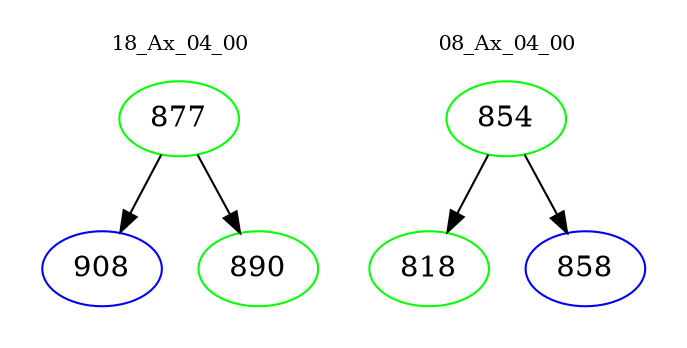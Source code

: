 digraph{
subgraph cluster_0 {
color = white
label = "18_Ax_04_00";
fontsize=10;
T0_877 [label="877", color="green"]
T0_877 -> T0_908 [color="black"]
T0_908 [label="908", color="blue"]
T0_877 -> T0_890 [color="black"]
T0_890 [label="890", color="green"]
}
subgraph cluster_1 {
color = white
label = "08_Ax_04_00";
fontsize=10;
T1_854 [label="854", color="green"]
T1_854 -> T1_818 [color="black"]
T1_818 [label="818", color="green"]
T1_854 -> T1_858 [color="black"]
T1_858 [label="858", color="blue"]
}
}
